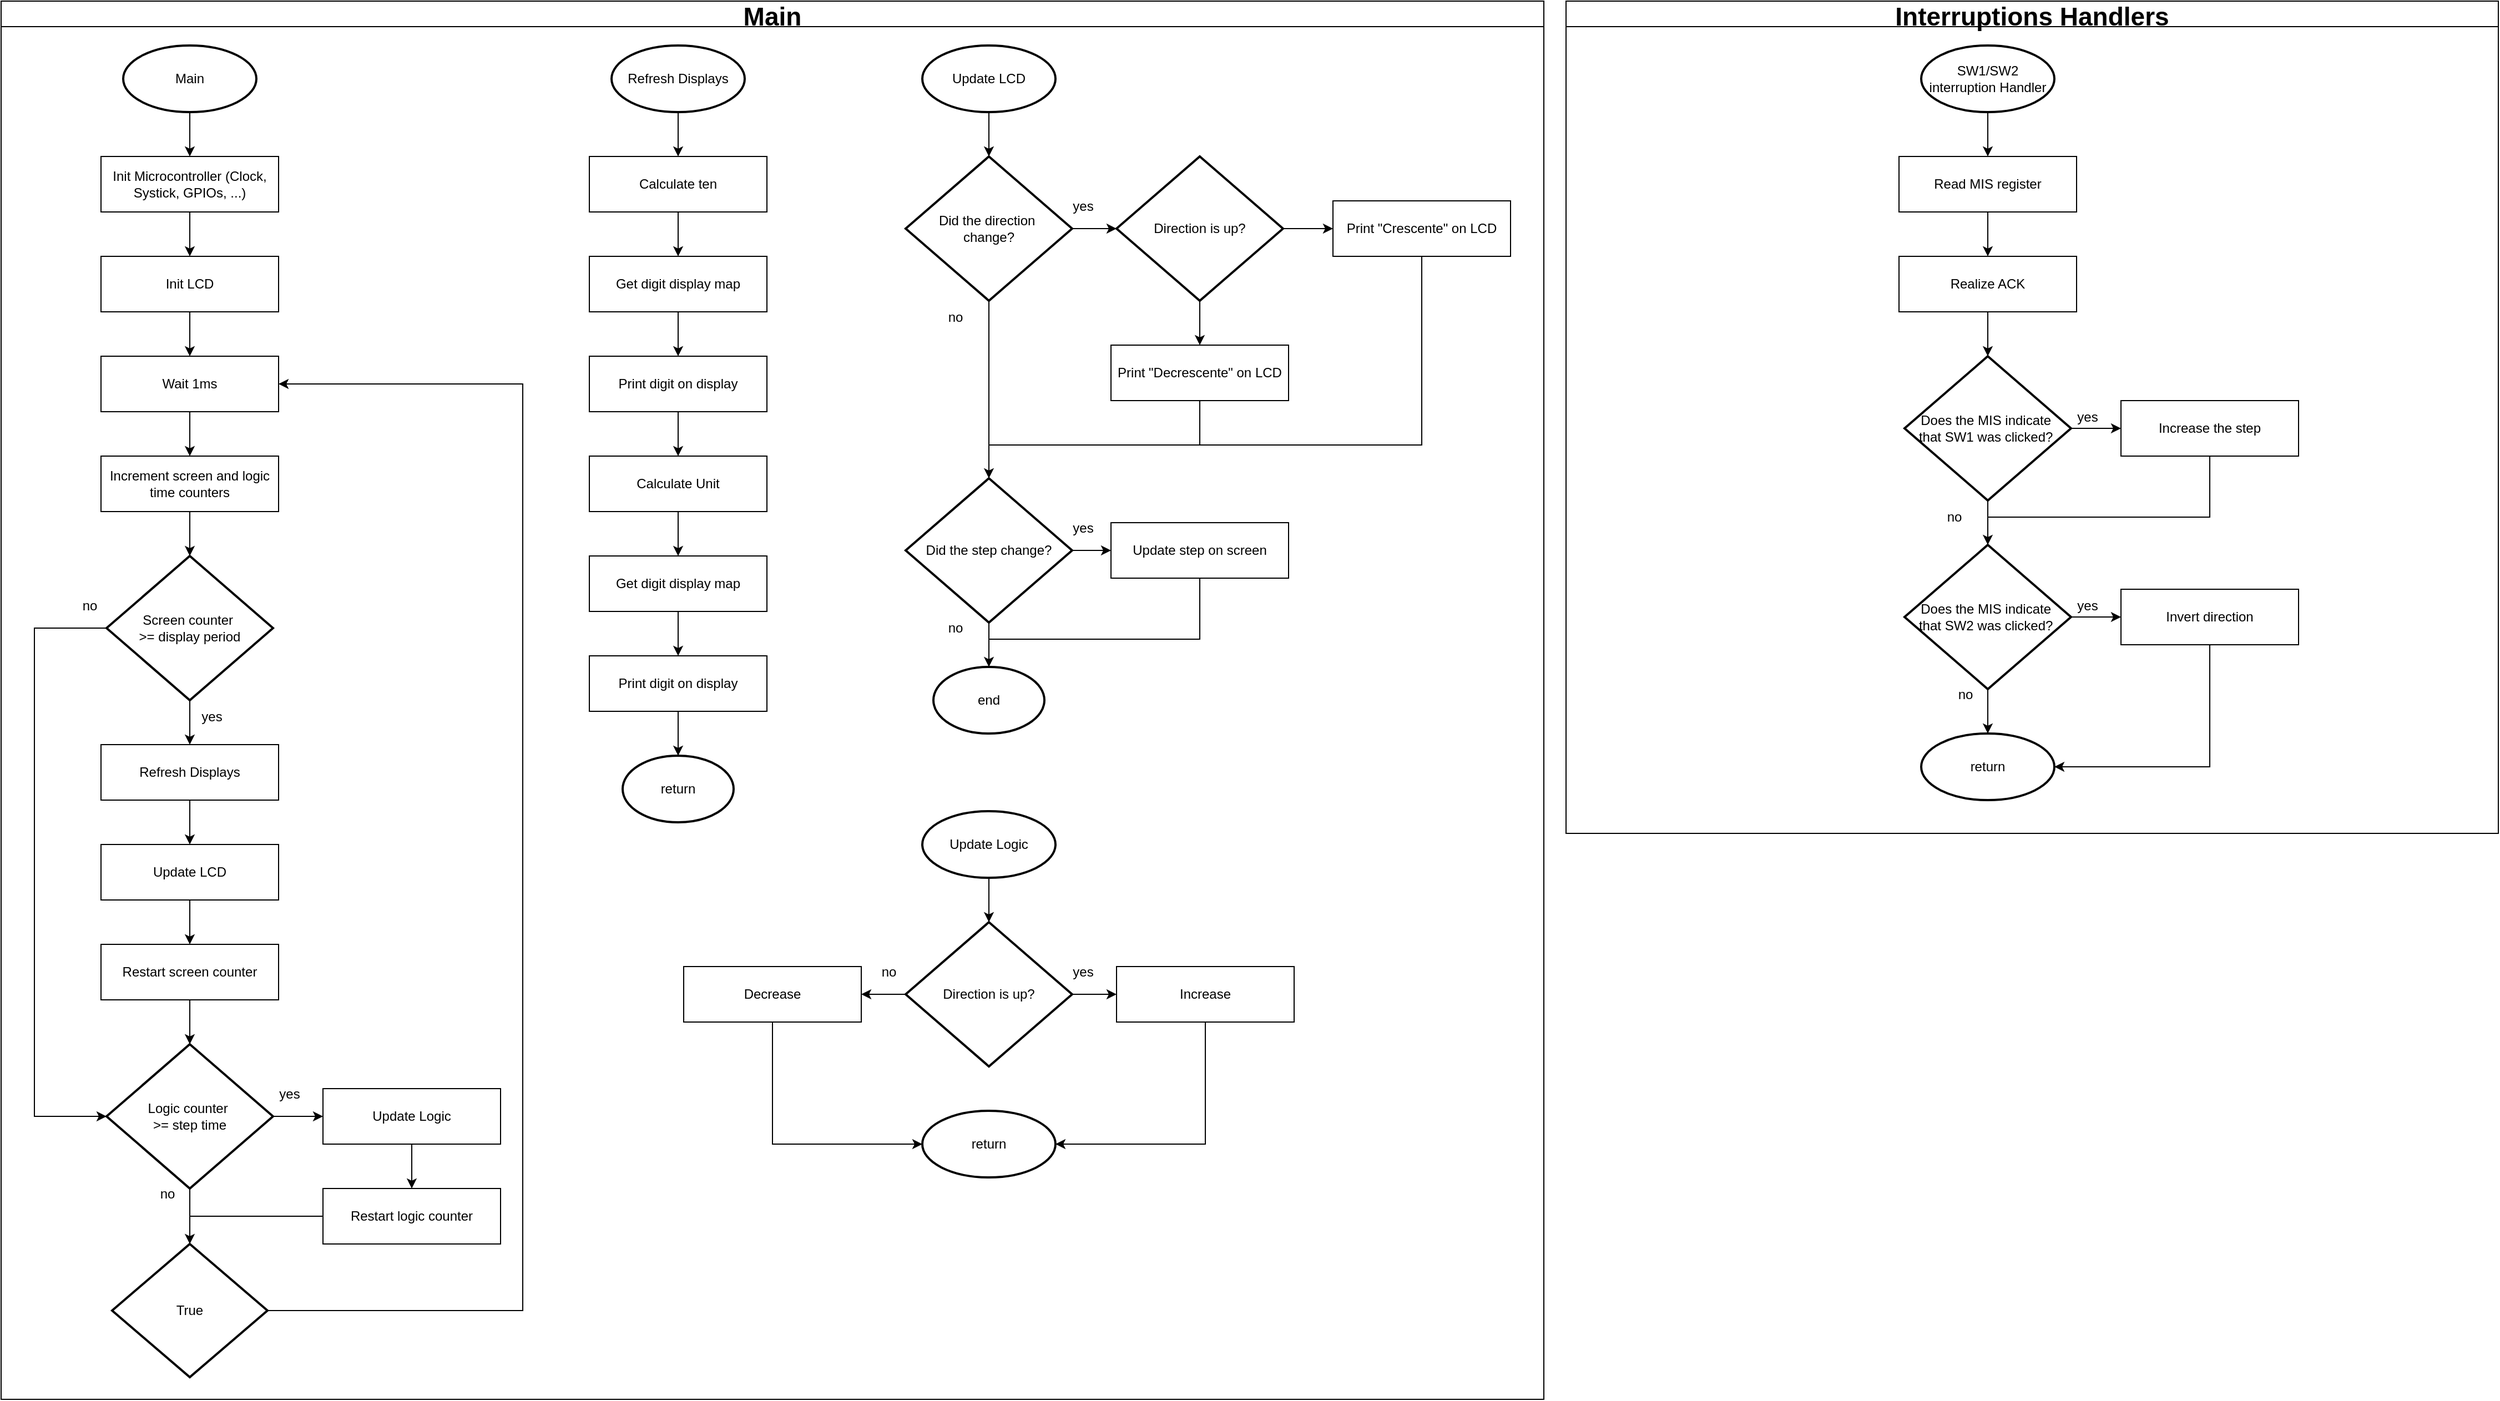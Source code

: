 <mxfile version="27.0.2">
  <diagram name="Page-1" id="6HSeeLaFvIibp3aERTPF">
    <mxGraphModel dx="3565" dy="3203" grid="1" gridSize="10" guides="1" tooltips="1" connect="1" arrows="1" fold="1" page="1" pageScale="1" pageWidth="850" pageHeight="1100" math="0" shadow="0">
      <root>
        <mxCell id="0" />
        <mxCell id="1" parent="0" />
        <mxCell id="Bswn0Z-sGuJX-8InuWGs-21" style="edgeStyle=orthogonalEdgeStyle;rounded=0;orthogonalLoop=1;jettySize=auto;html=1;exitX=0.5;exitY=1;exitDx=0;exitDy=0;exitPerimeter=0;entryX=0.5;entryY=0;entryDx=0;entryDy=0;" edge="1" parent="1" source="Bswn0Z-sGuJX-8InuWGs-4" target="Bswn0Z-sGuJX-8InuWGs-6">
          <mxGeometry relative="1" as="geometry" />
        </mxCell>
        <mxCell id="Bswn0Z-sGuJX-8InuWGs-4" value="Main" style="strokeWidth=2;html=1;shape=mxgraph.flowchart.start_1;whiteSpace=wrap;" vertex="1" parent="1">
          <mxGeometry x="120" y="20" width="120" height="60" as="geometry" />
        </mxCell>
        <mxCell id="Bswn0Z-sGuJX-8InuWGs-22" style="edgeStyle=orthogonalEdgeStyle;rounded=0;orthogonalLoop=1;jettySize=auto;html=1;exitX=0.5;exitY=1;exitDx=0;exitDy=0;entryX=0.5;entryY=0;entryDx=0;entryDy=0;" edge="1" parent="1" source="Bswn0Z-sGuJX-8InuWGs-6" target="Bswn0Z-sGuJX-8InuWGs-8">
          <mxGeometry relative="1" as="geometry" />
        </mxCell>
        <mxCell id="Bswn0Z-sGuJX-8InuWGs-6" value="Init Microcontroller (Clock, Systick, GPIOs, ...)" style="html=1;dashed=0;whiteSpace=wrap;" vertex="1" parent="1">
          <mxGeometry x="100" y="120" width="160" height="50" as="geometry" />
        </mxCell>
        <mxCell id="Bswn0Z-sGuJX-8InuWGs-23" style="edgeStyle=orthogonalEdgeStyle;rounded=0;orthogonalLoop=1;jettySize=auto;html=1;exitX=0.5;exitY=1;exitDx=0;exitDy=0;entryX=0.5;entryY=0;entryDx=0;entryDy=0;" edge="1" parent="1" source="Bswn0Z-sGuJX-8InuWGs-8" target="Bswn0Z-sGuJX-8InuWGs-10">
          <mxGeometry relative="1" as="geometry" />
        </mxCell>
        <mxCell id="Bswn0Z-sGuJX-8InuWGs-8" value="Init LCD" style="html=1;dashed=0;whiteSpace=wrap;" vertex="1" parent="1">
          <mxGeometry x="100" y="210" width="160" height="50" as="geometry" />
        </mxCell>
        <mxCell id="Bswn0Z-sGuJX-8InuWGs-24" style="edgeStyle=orthogonalEdgeStyle;rounded=0;orthogonalLoop=1;jettySize=auto;html=1;exitX=0.5;exitY=1;exitDx=0;exitDy=0;entryX=0.5;entryY=0;entryDx=0;entryDy=0;" edge="1" parent="1" source="Bswn0Z-sGuJX-8InuWGs-10" target="Bswn0Z-sGuJX-8InuWGs-12">
          <mxGeometry relative="1" as="geometry" />
        </mxCell>
        <mxCell id="Bswn0Z-sGuJX-8InuWGs-10" value="Wait 1ms" style="html=1;dashed=0;whiteSpace=wrap;" vertex="1" parent="1">
          <mxGeometry x="100" y="300" width="160" height="50" as="geometry" />
        </mxCell>
        <mxCell id="Bswn0Z-sGuJX-8InuWGs-12" value="Increment screen and logic time counters" style="html=1;dashed=0;whiteSpace=wrap;" vertex="1" parent="1">
          <mxGeometry x="100" y="390" width="160" height="50" as="geometry" />
        </mxCell>
        <mxCell id="Bswn0Z-sGuJX-8InuWGs-26" style="edgeStyle=orthogonalEdgeStyle;rounded=0;orthogonalLoop=1;jettySize=auto;html=1;exitX=0.5;exitY=1;exitDx=0;exitDy=0;exitPerimeter=0;entryX=0.5;entryY=0;entryDx=0;entryDy=0;" edge="1" parent="1" source="Bswn0Z-sGuJX-8InuWGs-15" target="Bswn0Z-sGuJX-8InuWGs-17">
          <mxGeometry relative="1" as="geometry" />
        </mxCell>
        <mxCell id="Bswn0Z-sGuJX-8InuWGs-30" style="edgeStyle=orthogonalEdgeStyle;rounded=0;orthogonalLoop=1;jettySize=auto;html=1;exitX=0;exitY=0.5;exitDx=0;exitDy=0;exitPerimeter=0;entryX=0;entryY=0.5;entryDx=0;entryDy=0;entryPerimeter=0;" edge="1" parent="1" source="Bswn0Z-sGuJX-8InuWGs-15" target="Bswn0Z-sGuJX-8InuWGs-18">
          <mxGeometry relative="1" as="geometry">
            <mxPoint x="40" y="810.0" as="targetPoint" />
            <Array as="points">
              <mxPoint x="40" y="545" />
              <mxPoint x="40" y="985" />
            </Array>
          </mxGeometry>
        </mxCell>
        <mxCell id="Bswn0Z-sGuJX-8InuWGs-15" value="Screen counter&amp;nbsp;&lt;div&gt;&amp;gt;= display period&lt;/div&gt;" style="strokeWidth=2;html=1;shape=mxgraph.flowchart.decision;whiteSpace=wrap;" vertex="1" parent="1">
          <mxGeometry x="105" y="480" width="150" height="130" as="geometry" />
        </mxCell>
        <mxCell id="Bswn0Z-sGuJX-8InuWGs-40" style="edgeStyle=orthogonalEdgeStyle;rounded=0;orthogonalLoop=1;jettySize=auto;html=1;exitX=0.5;exitY=1;exitDx=0;exitDy=0;entryX=0.5;entryY=0;entryDx=0;entryDy=0;" edge="1" parent="1" source="Bswn0Z-sGuJX-8InuWGs-17" target="Bswn0Z-sGuJX-8InuWGs-39">
          <mxGeometry relative="1" as="geometry" />
        </mxCell>
        <mxCell id="Bswn0Z-sGuJX-8InuWGs-17" value="Refresh Displays" style="html=1;dashed=0;whiteSpace=wrap;" vertex="1" parent="1">
          <mxGeometry x="100" y="650" width="160" height="50" as="geometry" />
        </mxCell>
        <mxCell id="Bswn0Z-sGuJX-8InuWGs-108" style="edgeStyle=orthogonalEdgeStyle;rounded=0;orthogonalLoop=1;jettySize=auto;html=1;exitX=1;exitY=0.5;exitDx=0;exitDy=0;exitPerimeter=0;entryX=0;entryY=0.5;entryDx=0;entryDy=0;" edge="1" parent="1" source="Bswn0Z-sGuJX-8InuWGs-18" target="Bswn0Z-sGuJX-8InuWGs-19">
          <mxGeometry relative="1" as="geometry" />
        </mxCell>
        <mxCell id="Bswn0Z-sGuJX-8InuWGs-18" value="Logic counter&amp;nbsp;&lt;div&gt;&amp;gt;= step time&lt;/div&gt;" style="strokeWidth=2;html=1;shape=mxgraph.flowchart.decision;whiteSpace=wrap;" vertex="1" parent="1">
          <mxGeometry x="105" y="920" width="150" height="130" as="geometry" />
        </mxCell>
        <mxCell id="Bswn0Z-sGuJX-8InuWGs-109" style="edgeStyle=orthogonalEdgeStyle;rounded=0;orthogonalLoop=1;jettySize=auto;html=1;exitX=0.5;exitY=1;exitDx=0;exitDy=0;entryX=0.5;entryY=0;entryDx=0;entryDy=0;" edge="1" parent="1" source="Bswn0Z-sGuJX-8InuWGs-19" target="Bswn0Z-sGuJX-8InuWGs-50">
          <mxGeometry relative="1" as="geometry" />
        </mxCell>
        <mxCell id="Bswn0Z-sGuJX-8InuWGs-19" value="Update Logic" style="html=1;dashed=0;whiteSpace=wrap;" vertex="1" parent="1">
          <mxGeometry x="300" y="960" width="160" height="50" as="geometry" />
        </mxCell>
        <mxCell id="Bswn0Z-sGuJX-8InuWGs-25" style="edgeStyle=orthogonalEdgeStyle;rounded=0;orthogonalLoop=1;jettySize=auto;html=1;exitX=0.5;exitY=1;exitDx=0;exitDy=0;entryX=0.5;entryY=0;entryDx=0;entryDy=0;entryPerimeter=0;" edge="1" parent="1" source="Bswn0Z-sGuJX-8InuWGs-12" target="Bswn0Z-sGuJX-8InuWGs-15">
          <mxGeometry relative="1" as="geometry" />
        </mxCell>
        <mxCell id="Bswn0Z-sGuJX-8InuWGs-35" style="edgeStyle=orthogonalEdgeStyle;rounded=0;orthogonalLoop=1;jettySize=auto;html=1;exitX=1;exitY=0.5;exitDx=0;exitDy=0;exitPerimeter=0;entryX=1;entryY=0.5;entryDx=0;entryDy=0;" edge="1" parent="1" source="Bswn0Z-sGuJX-8InuWGs-34" target="Bswn0Z-sGuJX-8InuWGs-10">
          <mxGeometry relative="1" as="geometry">
            <Array as="points">
              <mxPoint x="480" y="1160" />
              <mxPoint x="480" y="325" />
            </Array>
          </mxGeometry>
        </mxCell>
        <mxCell id="Bswn0Z-sGuJX-8InuWGs-34" value="True" style="strokeWidth=2;html=1;shape=mxgraph.flowchart.decision;whiteSpace=wrap;" vertex="1" parent="1">
          <mxGeometry x="110" y="1100" width="140" height="120" as="geometry" />
        </mxCell>
        <mxCell id="Bswn0Z-sGuJX-8InuWGs-36" value="no" style="text;html=1;align=center;verticalAlign=middle;whiteSpace=wrap;rounded=0;" vertex="1" parent="1">
          <mxGeometry x="60" y="510" width="60" height="30" as="geometry" />
        </mxCell>
        <mxCell id="Bswn0Z-sGuJX-8InuWGs-38" value="yes" style="text;html=1;align=center;verticalAlign=middle;whiteSpace=wrap;rounded=0;" vertex="1" parent="1">
          <mxGeometry x="170" y="610" width="60" height="30" as="geometry" />
        </mxCell>
        <mxCell id="Bswn0Z-sGuJX-8InuWGs-46" style="edgeStyle=orthogonalEdgeStyle;rounded=0;orthogonalLoop=1;jettySize=auto;html=1;exitX=0.5;exitY=1;exitDx=0;exitDy=0;entryX=0.5;entryY=0;entryDx=0;entryDy=0;" edge="1" parent="1" source="Bswn0Z-sGuJX-8InuWGs-39" target="Bswn0Z-sGuJX-8InuWGs-44">
          <mxGeometry relative="1" as="geometry" />
        </mxCell>
        <mxCell id="Bswn0Z-sGuJX-8InuWGs-39" value="Update LCD" style="html=1;dashed=0;whiteSpace=wrap;" vertex="1" parent="1">
          <mxGeometry x="100" y="740" width="160" height="50" as="geometry" />
        </mxCell>
        <mxCell id="Bswn0Z-sGuJX-8InuWGs-47" style="edgeStyle=orthogonalEdgeStyle;rounded=0;orthogonalLoop=1;jettySize=auto;html=1;exitX=0.5;exitY=1;exitDx=0;exitDy=0;" edge="1" parent="1" source="Bswn0Z-sGuJX-8InuWGs-44">
          <mxGeometry relative="1" as="geometry">
            <mxPoint x="180" y="920" as="targetPoint" />
          </mxGeometry>
        </mxCell>
        <mxCell id="Bswn0Z-sGuJX-8InuWGs-44" value="Restart screen counter" style="html=1;dashed=0;whiteSpace=wrap;" vertex="1" parent="1">
          <mxGeometry x="100" y="830" width="160" height="50" as="geometry" />
        </mxCell>
        <mxCell id="Bswn0Z-sGuJX-8InuWGs-111" style="edgeStyle=orthogonalEdgeStyle;rounded=0;orthogonalLoop=1;jettySize=auto;html=1;exitX=0;exitY=0.5;exitDx=0;exitDy=0;endArrow=none;startFill=0;" edge="1" parent="1" source="Bswn0Z-sGuJX-8InuWGs-50">
          <mxGeometry relative="1" as="geometry">
            <mxPoint x="180" y="1075" as="targetPoint" />
          </mxGeometry>
        </mxCell>
        <mxCell id="Bswn0Z-sGuJX-8InuWGs-50" value="Restart logic counter" style="html=1;dashed=0;whiteSpace=wrap;" vertex="1" parent="1">
          <mxGeometry x="300" y="1050" width="160" height="50" as="geometry" />
        </mxCell>
        <mxCell id="Bswn0Z-sGuJX-8InuWGs-63" style="edgeStyle=orthogonalEdgeStyle;rounded=0;orthogonalLoop=1;jettySize=auto;html=1;exitX=0.5;exitY=1;exitDx=0;exitDy=0;exitPerimeter=0;entryX=0.5;entryY=0;entryDx=0;entryDy=0;" edge="1" parent="1" source="Bswn0Z-sGuJX-8InuWGs-54" target="Bswn0Z-sGuJX-8InuWGs-56">
          <mxGeometry relative="1" as="geometry" />
        </mxCell>
        <mxCell id="Bswn0Z-sGuJX-8InuWGs-54" value="Refresh Displays" style="strokeWidth=2;html=1;shape=mxgraph.flowchart.start_1;whiteSpace=wrap;" vertex="1" parent="1">
          <mxGeometry x="560" y="20" width="120" height="60" as="geometry" />
        </mxCell>
        <mxCell id="Bswn0Z-sGuJX-8InuWGs-64" style="edgeStyle=orthogonalEdgeStyle;rounded=0;orthogonalLoop=1;jettySize=auto;html=1;exitX=0.5;exitY=1;exitDx=0;exitDy=0;entryX=0.5;entryY=0;entryDx=0;entryDy=0;" edge="1" parent="1" source="Bswn0Z-sGuJX-8InuWGs-56" target="Bswn0Z-sGuJX-8InuWGs-57">
          <mxGeometry relative="1" as="geometry" />
        </mxCell>
        <mxCell id="Bswn0Z-sGuJX-8InuWGs-56" value="Calculate ten" style="html=1;dashed=0;whiteSpace=wrap;" vertex="1" parent="1">
          <mxGeometry x="540" y="120" width="160" height="50" as="geometry" />
        </mxCell>
        <mxCell id="Bswn0Z-sGuJX-8InuWGs-65" style="edgeStyle=orthogonalEdgeStyle;rounded=0;orthogonalLoop=1;jettySize=auto;html=1;exitX=0.5;exitY=1;exitDx=0;exitDy=0;entryX=0.5;entryY=0;entryDx=0;entryDy=0;" edge="1" parent="1" source="Bswn0Z-sGuJX-8InuWGs-57" target="Bswn0Z-sGuJX-8InuWGs-58">
          <mxGeometry relative="1" as="geometry" />
        </mxCell>
        <mxCell id="Bswn0Z-sGuJX-8InuWGs-57" value="Get digit display map" style="html=1;dashed=0;whiteSpace=wrap;" vertex="1" parent="1">
          <mxGeometry x="540" y="210" width="160" height="50" as="geometry" />
        </mxCell>
        <mxCell id="Bswn0Z-sGuJX-8InuWGs-66" style="edgeStyle=orthogonalEdgeStyle;rounded=0;orthogonalLoop=1;jettySize=auto;html=1;exitX=0.5;exitY=1;exitDx=0;exitDy=0;" edge="1" parent="1" source="Bswn0Z-sGuJX-8InuWGs-58" target="Bswn0Z-sGuJX-8InuWGs-59">
          <mxGeometry relative="1" as="geometry" />
        </mxCell>
        <mxCell id="Bswn0Z-sGuJX-8InuWGs-58" value="Print digit on display" style="html=1;dashed=0;whiteSpace=wrap;" vertex="1" parent="1">
          <mxGeometry x="540" y="300" width="160" height="50" as="geometry" />
        </mxCell>
        <mxCell id="Bswn0Z-sGuJX-8InuWGs-67" style="edgeStyle=orthogonalEdgeStyle;rounded=0;orthogonalLoop=1;jettySize=auto;html=1;exitX=0.5;exitY=1;exitDx=0;exitDy=0;entryX=0.5;entryY=0;entryDx=0;entryDy=0;" edge="1" parent="1" source="Bswn0Z-sGuJX-8InuWGs-59" target="Bswn0Z-sGuJX-8InuWGs-60">
          <mxGeometry relative="1" as="geometry" />
        </mxCell>
        <mxCell id="Bswn0Z-sGuJX-8InuWGs-59" value="Calculate Unit" style="html=1;dashed=0;whiteSpace=wrap;" vertex="1" parent="1">
          <mxGeometry x="540" y="390" width="160" height="50" as="geometry" />
        </mxCell>
        <mxCell id="Bswn0Z-sGuJX-8InuWGs-68" style="edgeStyle=orthogonalEdgeStyle;rounded=0;orthogonalLoop=1;jettySize=auto;html=1;exitX=0.5;exitY=1;exitDx=0;exitDy=0;entryX=0.5;entryY=0;entryDx=0;entryDy=0;" edge="1" parent="1" source="Bswn0Z-sGuJX-8InuWGs-60" target="Bswn0Z-sGuJX-8InuWGs-61">
          <mxGeometry relative="1" as="geometry" />
        </mxCell>
        <mxCell id="Bswn0Z-sGuJX-8InuWGs-60" value="Get digit display map" style="html=1;dashed=0;whiteSpace=wrap;" vertex="1" parent="1">
          <mxGeometry x="540" y="480" width="160" height="50" as="geometry" />
        </mxCell>
        <mxCell id="Bswn0Z-sGuJX-8InuWGs-61" value="Print digit on display" style="html=1;dashed=0;whiteSpace=wrap;" vertex="1" parent="1">
          <mxGeometry x="540" y="570" width="160" height="50" as="geometry" />
        </mxCell>
        <mxCell id="Bswn0Z-sGuJX-8InuWGs-62" value="return" style="strokeWidth=2;html=1;shape=mxgraph.flowchart.start_1;whiteSpace=wrap;" vertex="1" parent="1">
          <mxGeometry x="570" y="660" width="100" height="60" as="geometry" />
        </mxCell>
        <mxCell id="Bswn0Z-sGuJX-8InuWGs-69" style="edgeStyle=orthogonalEdgeStyle;rounded=0;orthogonalLoop=1;jettySize=auto;html=1;exitX=0.5;exitY=1;exitDx=0;exitDy=0;entryX=0.5;entryY=0;entryDx=0;entryDy=0;entryPerimeter=0;" edge="1" parent="1" source="Bswn0Z-sGuJX-8InuWGs-61" target="Bswn0Z-sGuJX-8InuWGs-62">
          <mxGeometry relative="1" as="geometry" />
        </mxCell>
        <mxCell id="Bswn0Z-sGuJX-8InuWGs-72" value="Update LCD" style="strokeWidth=2;html=1;shape=mxgraph.flowchart.start_1;whiteSpace=wrap;" vertex="1" parent="1">
          <mxGeometry x="840" y="20" width="120" height="60" as="geometry" />
        </mxCell>
        <mxCell id="Bswn0Z-sGuJX-8InuWGs-74" value="Did the direction&amp;nbsp;&lt;div&gt;change?&lt;/div&gt;" style="strokeWidth=2;html=1;shape=mxgraph.flowchart.decision;whiteSpace=wrap;" vertex="1" parent="1">
          <mxGeometry x="825" y="120" width="150" height="130" as="geometry" />
        </mxCell>
        <mxCell id="Bswn0Z-sGuJX-8InuWGs-104" style="edgeStyle=orthogonalEdgeStyle;rounded=0;orthogonalLoop=1;jettySize=auto;html=1;exitX=1;exitY=0.5;exitDx=0;exitDy=0;exitPerimeter=0;entryX=0;entryY=0.5;entryDx=0;entryDy=0;" edge="1" parent="1" source="Bswn0Z-sGuJX-8InuWGs-78" target="Bswn0Z-sGuJX-8InuWGs-85">
          <mxGeometry relative="1" as="geometry" />
        </mxCell>
        <mxCell id="Bswn0Z-sGuJX-8InuWGs-78" value="Did the step change?" style="strokeWidth=2;html=1;shape=mxgraph.flowchart.decision;whiteSpace=wrap;" vertex="1" parent="1">
          <mxGeometry x="825" y="410" width="150" height="130" as="geometry" />
        </mxCell>
        <mxCell id="Bswn0Z-sGuJX-8InuWGs-105" style="edgeStyle=orthogonalEdgeStyle;rounded=0;orthogonalLoop=1;jettySize=auto;html=1;exitX=0.5;exitY=1;exitDx=0;exitDy=0;endArrow=none;startFill=0;" edge="1" parent="1">
          <mxGeometry relative="1" as="geometry">
            <mxPoint x="900" y="554.97" as="targetPoint" />
            <mxPoint x="1090" y="494.97" as="sourcePoint" />
            <Array as="points">
              <mxPoint x="1090" y="554.97" />
            </Array>
          </mxGeometry>
        </mxCell>
        <mxCell id="Bswn0Z-sGuJX-8InuWGs-85" value="Update step on screen" style="html=1;dashed=0;whiteSpace=wrap;" vertex="1" parent="1">
          <mxGeometry x="1010" y="450" width="160" height="50" as="geometry" />
        </mxCell>
        <mxCell id="Bswn0Z-sGuJX-8InuWGs-93" style="edgeStyle=orthogonalEdgeStyle;rounded=0;orthogonalLoop=1;jettySize=auto;html=1;exitX=1;exitY=0.5;exitDx=0;exitDy=0;exitPerimeter=0;entryX=0;entryY=0.5;entryDx=0;entryDy=0;" edge="1" parent="1" source="Bswn0Z-sGuJX-8InuWGs-88" target="Bswn0Z-sGuJX-8InuWGs-89">
          <mxGeometry relative="1" as="geometry" />
        </mxCell>
        <mxCell id="Bswn0Z-sGuJX-8InuWGs-94" style="edgeStyle=orthogonalEdgeStyle;rounded=0;orthogonalLoop=1;jettySize=auto;html=1;exitX=0.5;exitY=1;exitDx=0;exitDy=0;exitPerimeter=0;entryX=0.5;entryY=0;entryDx=0;entryDy=0;" edge="1" parent="1" source="Bswn0Z-sGuJX-8InuWGs-88" target="Bswn0Z-sGuJX-8InuWGs-90">
          <mxGeometry relative="1" as="geometry" />
        </mxCell>
        <mxCell id="Bswn0Z-sGuJX-8InuWGs-88" value="Direction is up?" style="strokeWidth=2;html=1;shape=mxgraph.flowchart.decision;whiteSpace=wrap;" vertex="1" parent="1">
          <mxGeometry x="1015" y="120" width="150" height="130" as="geometry" />
        </mxCell>
        <mxCell id="Bswn0Z-sGuJX-8InuWGs-98" style="edgeStyle=orthogonalEdgeStyle;rounded=0;orthogonalLoop=1;jettySize=auto;html=1;exitX=0.5;exitY=1;exitDx=0;exitDy=0;endArrow=none;startFill=0;" edge="1" parent="1" source="Bswn0Z-sGuJX-8InuWGs-89">
          <mxGeometry relative="1" as="geometry">
            <mxPoint x="1090" y="380" as="targetPoint" />
            <mxPoint x="1290" y="230" as="sourcePoint" />
            <Array as="points">
              <mxPoint x="1290" y="380" />
            </Array>
          </mxGeometry>
        </mxCell>
        <mxCell id="Bswn0Z-sGuJX-8InuWGs-89" value="Print &quot;Crescente&quot; on LCD" style="html=1;dashed=0;whiteSpace=wrap;" vertex="1" parent="1">
          <mxGeometry x="1210" y="160" width="160" height="50" as="geometry" />
        </mxCell>
        <mxCell id="Bswn0Z-sGuJX-8InuWGs-100" style="edgeStyle=orthogonalEdgeStyle;rounded=0;orthogonalLoop=1;jettySize=auto;html=1;exitX=0.5;exitY=1;exitDx=0;exitDy=0;endArrow=none;startFill=0;" edge="1" parent="1" source="Bswn0Z-sGuJX-8InuWGs-90">
          <mxGeometry relative="1" as="geometry">
            <mxPoint x="900" y="380" as="targetPoint" />
            <Array as="points">
              <mxPoint x="1090" y="380" />
            </Array>
          </mxGeometry>
        </mxCell>
        <mxCell id="Bswn0Z-sGuJX-8InuWGs-90" value="Print &quot;Decrescente&quot; on LCD" style="html=1;dashed=0;whiteSpace=wrap;" vertex="1" parent="1">
          <mxGeometry x="1010" y="290" width="160" height="50" as="geometry" />
        </mxCell>
        <mxCell id="Bswn0Z-sGuJX-8InuWGs-91" style="edgeStyle=orthogonalEdgeStyle;rounded=0;orthogonalLoop=1;jettySize=auto;html=1;exitX=0.5;exitY=1;exitDx=0;exitDy=0;exitPerimeter=0;entryX=0.5;entryY=0;entryDx=0;entryDy=0;entryPerimeter=0;" edge="1" parent="1" source="Bswn0Z-sGuJX-8InuWGs-74" target="Bswn0Z-sGuJX-8InuWGs-78">
          <mxGeometry relative="1" as="geometry" />
        </mxCell>
        <mxCell id="Bswn0Z-sGuJX-8InuWGs-92" style="edgeStyle=orthogonalEdgeStyle;rounded=0;orthogonalLoop=1;jettySize=auto;html=1;exitX=1;exitY=0.5;exitDx=0;exitDy=0;exitPerimeter=0;entryX=0;entryY=0.5;entryDx=0;entryDy=0;entryPerimeter=0;" edge="1" parent="1" source="Bswn0Z-sGuJX-8InuWGs-74" target="Bswn0Z-sGuJX-8InuWGs-88">
          <mxGeometry relative="1" as="geometry" />
        </mxCell>
        <mxCell id="Bswn0Z-sGuJX-8InuWGs-101" style="edgeStyle=orthogonalEdgeStyle;rounded=0;orthogonalLoop=1;jettySize=auto;html=1;exitX=0.5;exitY=1;exitDx=0;exitDy=0;exitPerimeter=0;entryX=0.5;entryY=0;entryDx=0;entryDy=0;entryPerimeter=0;" edge="1" parent="1" source="Bswn0Z-sGuJX-8InuWGs-72" target="Bswn0Z-sGuJX-8InuWGs-74">
          <mxGeometry relative="1" as="geometry" />
        </mxCell>
        <mxCell id="Bswn0Z-sGuJX-8InuWGs-102" value="end" style="strokeWidth=2;html=1;shape=mxgraph.flowchart.start_1;whiteSpace=wrap;" vertex="1" parent="1">
          <mxGeometry x="850" y="580" width="100" height="60" as="geometry" />
        </mxCell>
        <mxCell id="Bswn0Z-sGuJX-8InuWGs-103" style="edgeStyle=orthogonalEdgeStyle;rounded=0;orthogonalLoop=1;jettySize=auto;html=1;exitX=0.5;exitY=1;exitDx=0;exitDy=0;exitPerimeter=0;entryX=0.5;entryY=0;entryDx=0;entryDy=0;entryPerimeter=0;" edge="1" parent="1" source="Bswn0Z-sGuJX-8InuWGs-78" target="Bswn0Z-sGuJX-8InuWGs-102">
          <mxGeometry relative="1" as="geometry" />
        </mxCell>
        <mxCell id="Bswn0Z-sGuJX-8InuWGs-106" value="yes" style="text;html=1;align=center;verticalAlign=middle;whiteSpace=wrap;rounded=0;" vertex="1" parent="1">
          <mxGeometry x="955" y="150" width="60" height="30" as="geometry" />
        </mxCell>
        <mxCell id="Bswn0Z-sGuJX-8InuWGs-107" value="no" style="text;html=1;align=center;verticalAlign=middle;whiteSpace=wrap;rounded=0;" vertex="1" parent="1">
          <mxGeometry x="840" y="250" width="60" height="30" as="geometry" />
        </mxCell>
        <mxCell id="Bswn0Z-sGuJX-8InuWGs-110" style="edgeStyle=orthogonalEdgeStyle;rounded=0;orthogonalLoop=1;jettySize=auto;html=1;exitX=0.5;exitY=1;exitDx=0;exitDy=0;exitPerimeter=0;entryX=0.5;entryY=0;entryDx=0;entryDy=0;entryPerimeter=0;" edge="1" parent="1" source="Bswn0Z-sGuJX-8InuWGs-18" target="Bswn0Z-sGuJX-8InuWGs-34">
          <mxGeometry relative="1" as="geometry" />
        </mxCell>
        <mxCell id="Bswn0Z-sGuJX-8InuWGs-112" value="yes" style="text;html=1;align=center;verticalAlign=middle;whiteSpace=wrap;rounded=0;" vertex="1" parent="1">
          <mxGeometry x="240" y="950" width="60" height="30" as="geometry" />
        </mxCell>
        <mxCell id="Bswn0Z-sGuJX-8InuWGs-113" value="no" style="text;html=1;align=center;verticalAlign=middle;whiteSpace=wrap;rounded=0;" vertex="1" parent="1">
          <mxGeometry x="130" y="1040" width="60" height="30" as="geometry" />
        </mxCell>
        <mxCell id="Bswn0Z-sGuJX-8InuWGs-114" value="yes" style="text;html=1;align=center;verticalAlign=middle;whiteSpace=wrap;rounded=0;" vertex="1" parent="1">
          <mxGeometry x="955" y="440" width="60" height="30" as="geometry" />
        </mxCell>
        <mxCell id="Bswn0Z-sGuJX-8InuWGs-115" value="no" style="text;html=1;align=center;verticalAlign=middle;whiteSpace=wrap;rounded=0;" vertex="1" parent="1">
          <mxGeometry x="840" y="530" width="60" height="30" as="geometry" />
        </mxCell>
        <mxCell id="Bswn0Z-sGuJX-8InuWGs-116" value="Update Logic" style="strokeWidth=2;html=1;shape=mxgraph.flowchart.start_1;whiteSpace=wrap;" vertex="1" parent="1">
          <mxGeometry x="840" y="710" width="120" height="60" as="geometry" />
        </mxCell>
        <mxCell id="Bswn0Z-sGuJX-8InuWGs-120" style="edgeStyle=orthogonalEdgeStyle;rounded=0;orthogonalLoop=1;jettySize=auto;html=1;exitX=0;exitY=0.5;exitDx=0;exitDy=0;exitPerimeter=0;entryX=1;entryY=0.5;entryDx=0;entryDy=0;" edge="1" parent="1" source="Bswn0Z-sGuJX-8InuWGs-117" target="Bswn0Z-sGuJX-8InuWGs-118">
          <mxGeometry relative="1" as="geometry" />
        </mxCell>
        <mxCell id="Bswn0Z-sGuJX-8InuWGs-121" style="edgeStyle=orthogonalEdgeStyle;rounded=0;orthogonalLoop=1;jettySize=auto;html=1;exitX=1;exitY=0.5;exitDx=0;exitDy=0;exitPerimeter=0;entryX=0;entryY=0.5;entryDx=0;entryDy=0;" edge="1" parent="1" source="Bswn0Z-sGuJX-8InuWGs-117" target="Bswn0Z-sGuJX-8InuWGs-119">
          <mxGeometry relative="1" as="geometry" />
        </mxCell>
        <mxCell id="Bswn0Z-sGuJX-8InuWGs-117" value="Direction is up?" style="strokeWidth=2;html=1;shape=mxgraph.flowchart.decision;whiteSpace=wrap;" vertex="1" parent="1">
          <mxGeometry x="825" y="810" width="150" height="130" as="geometry" />
        </mxCell>
        <mxCell id="Bswn0Z-sGuJX-8InuWGs-118" value="Decrease" style="html=1;dashed=0;whiteSpace=wrap;" vertex="1" parent="1">
          <mxGeometry x="625" y="850" width="160" height="50" as="geometry" />
        </mxCell>
        <mxCell id="Bswn0Z-sGuJX-8InuWGs-119" value="Increase" style="html=1;dashed=0;whiteSpace=wrap;" vertex="1" parent="1">
          <mxGeometry x="1015" y="850" width="160" height="50" as="geometry" />
        </mxCell>
        <mxCell id="Bswn0Z-sGuJX-8InuWGs-122" style="edgeStyle=orthogonalEdgeStyle;rounded=0;orthogonalLoop=1;jettySize=auto;html=1;exitX=0.5;exitY=1;exitDx=0;exitDy=0;exitPerimeter=0;entryX=0.5;entryY=0;entryDx=0;entryDy=0;entryPerimeter=0;" edge="1" parent="1" source="Bswn0Z-sGuJX-8InuWGs-116" target="Bswn0Z-sGuJX-8InuWGs-117">
          <mxGeometry relative="1" as="geometry" />
        </mxCell>
        <mxCell id="Bswn0Z-sGuJX-8InuWGs-123" value="return" style="strokeWidth=2;html=1;shape=mxgraph.flowchart.start_1;whiteSpace=wrap;" vertex="1" parent="1">
          <mxGeometry x="840" y="980" width="120" height="60" as="geometry" />
        </mxCell>
        <mxCell id="Bswn0Z-sGuJX-8InuWGs-125" style="edgeStyle=orthogonalEdgeStyle;rounded=0;orthogonalLoop=1;jettySize=auto;html=1;exitX=0.5;exitY=1;exitDx=0;exitDy=0;entryX=0;entryY=0.5;entryDx=0;entryDy=0;entryPerimeter=0;" edge="1" parent="1" source="Bswn0Z-sGuJX-8InuWGs-118" target="Bswn0Z-sGuJX-8InuWGs-123">
          <mxGeometry relative="1" as="geometry" />
        </mxCell>
        <mxCell id="Bswn0Z-sGuJX-8InuWGs-126" style="edgeStyle=orthogonalEdgeStyle;rounded=0;orthogonalLoop=1;jettySize=auto;html=1;exitX=0.5;exitY=1;exitDx=0;exitDy=0;entryX=1;entryY=0.5;entryDx=0;entryDy=0;entryPerimeter=0;" edge="1" parent="1" source="Bswn0Z-sGuJX-8InuWGs-119" target="Bswn0Z-sGuJX-8InuWGs-123">
          <mxGeometry relative="1" as="geometry" />
        </mxCell>
        <mxCell id="Bswn0Z-sGuJX-8InuWGs-127" value="yes" style="text;html=1;align=center;verticalAlign=middle;whiteSpace=wrap;rounded=0;" vertex="1" parent="1">
          <mxGeometry x="955" y="840" width="60" height="30" as="geometry" />
        </mxCell>
        <mxCell id="Bswn0Z-sGuJX-8InuWGs-128" value="no" style="text;html=1;align=center;verticalAlign=middle;whiteSpace=wrap;rounded=0;" vertex="1" parent="1">
          <mxGeometry x="780" y="840" width="60" height="30" as="geometry" />
        </mxCell>
        <mxCell id="Bswn0Z-sGuJX-8InuWGs-142" value="Main" style="swimlane;fontSize=23;strokeColor=default;" vertex="1" parent="1">
          <mxGeometry x="10" y="-20" width="1390" height="1260" as="geometry" />
        </mxCell>
        <mxCell id="Bswn0Z-sGuJX-8InuWGs-169" value="Interruptions Handlers" style="swimlane;fontSize=23;strokeColor=default;" vertex="1" parent="1">
          <mxGeometry x="1420" y="-20" width="840" height="750" as="geometry" />
        </mxCell>
        <mxCell id="Bswn0Z-sGuJX-8InuWGs-153" style="edgeStyle=orthogonalEdgeStyle;rounded=0;orthogonalLoop=1;jettySize=auto;html=1;exitX=0.5;exitY=1;exitDx=0;exitDy=0;exitPerimeter=0;entryX=0.5;entryY=0;entryDx=0;entryDy=0;" edge="1" parent="Bswn0Z-sGuJX-8InuWGs-169" source="Bswn0Z-sGuJX-8InuWGs-129" target="Bswn0Z-sGuJX-8InuWGs-145">
          <mxGeometry relative="1" as="geometry" />
        </mxCell>
        <mxCell id="Bswn0Z-sGuJX-8InuWGs-129" value="SW1/SW2 interruption Handler" style="strokeWidth=2;html=1;shape=mxgraph.flowchart.start_1;whiteSpace=wrap;" vertex="1" parent="Bswn0Z-sGuJX-8InuWGs-169">
          <mxGeometry x="320" y="40" width="120" height="60" as="geometry" />
        </mxCell>
        <mxCell id="Bswn0Z-sGuJX-8InuWGs-154" style="edgeStyle=orthogonalEdgeStyle;rounded=0;orthogonalLoop=1;jettySize=auto;html=1;exitX=0.5;exitY=1;exitDx=0;exitDy=0;entryX=0.5;entryY=0;entryDx=0;entryDy=0;" edge="1" parent="Bswn0Z-sGuJX-8InuWGs-169" source="Bswn0Z-sGuJX-8InuWGs-145" target="Bswn0Z-sGuJX-8InuWGs-146">
          <mxGeometry relative="1" as="geometry" />
        </mxCell>
        <mxCell id="Bswn0Z-sGuJX-8InuWGs-145" value="Read MIS register" style="html=1;dashed=0;whiteSpace=wrap;" vertex="1" parent="Bswn0Z-sGuJX-8InuWGs-169">
          <mxGeometry x="300" y="140" width="160" height="50" as="geometry" />
        </mxCell>
        <mxCell id="Bswn0Z-sGuJX-8InuWGs-146" value="Realize ACK" style="html=1;dashed=0;whiteSpace=wrap;" vertex="1" parent="Bswn0Z-sGuJX-8InuWGs-169">
          <mxGeometry x="300" y="230" width="160" height="50" as="geometry" />
        </mxCell>
        <mxCell id="Bswn0Z-sGuJX-8InuWGs-156" style="edgeStyle=orthogonalEdgeStyle;rounded=0;orthogonalLoop=1;jettySize=auto;html=1;exitX=1;exitY=0.5;exitDx=0;exitDy=0;exitPerimeter=0;entryX=0;entryY=0.5;entryDx=0;entryDy=0;" edge="1" parent="Bswn0Z-sGuJX-8InuWGs-169" source="Bswn0Z-sGuJX-8InuWGs-147" target="Bswn0Z-sGuJX-8InuWGs-148">
          <mxGeometry relative="1" as="geometry" />
        </mxCell>
        <mxCell id="Bswn0Z-sGuJX-8InuWGs-147" value="Does the MIS indicate&amp;nbsp;&lt;div&gt;that SW1 was clicked?&amp;nbsp;&lt;/div&gt;" style="strokeWidth=2;html=1;shape=mxgraph.flowchart.decision;whiteSpace=wrap;" vertex="1" parent="Bswn0Z-sGuJX-8InuWGs-169">
          <mxGeometry x="305" y="320" width="150" height="130" as="geometry" />
        </mxCell>
        <mxCell id="Bswn0Z-sGuJX-8InuWGs-158" style="edgeStyle=orthogonalEdgeStyle;rounded=0;orthogonalLoop=1;jettySize=auto;html=1;exitX=0.5;exitY=1;exitDx=0;exitDy=0;endArrow=none;startFill=0;" edge="1" parent="Bswn0Z-sGuJX-8InuWGs-169">
          <mxGeometry relative="1" as="geometry">
            <mxPoint x="380.0" y="464.97" as="targetPoint" />
            <mxPoint x="580" y="404.97" as="sourcePoint" />
            <Array as="points">
              <mxPoint x="580" y="464.97" />
            </Array>
          </mxGeometry>
        </mxCell>
        <mxCell id="Bswn0Z-sGuJX-8InuWGs-148" value="Increase the step" style="html=1;dashed=0;whiteSpace=wrap;" vertex="1" parent="Bswn0Z-sGuJX-8InuWGs-169">
          <mxGeometry x="500" y="360" width="160" height="50" as="geometry" />
        </mxCell>
        <mxCell id="Bswn0Z-sGuJX-8InuWGs-162" style="edgeStyle=orthogonalEdgeStyle;rounded=0;orthogonalLoop=1;jettySize=auto;html=1;exitX=1;exitY=0.5;exitDx=0;exitDy=0;exitPerimeter=0;entryX=0;entryY=0.5;entryDx=0;entryDy=0;" edge="1" parent="Bswn0Z-sGuJX-8InuWGs-169" source="Bswn0Z-sGuJX-8InuWGs-151" target="Bswn0Z-sGuJX-8InuWGs-152">
          <mxGeometry relative="1" as="geometry" />
        </mxCell>
        <mxCell id="Bswn0Z-sGuJX-8InuWGs-151" value="Does the MIS indicate&amp;nbsp;&lt;div&gt;that SW2 was clicked?&amp;nbsp;&lt;/div&gt;" style="strokeWidth=2;html=1;shape=mxgraph.flowchart.decision;whiteSpace=wrap;" vertex="1" parent="Bswn0Z-sGuJX-8InuWGs-169">
          <mxGeometry x="305" y="490" width="150" height="130" as="geometry" />
        </mxCell>
        <mxCell id="Bswn0Z-sGuJX-8InuWGs-152" value="Invert direction" style="html=1;dashed=0;whiteSpace=wrap;" vertex="1" parent="Bswn0Z-sGuJX-8InuWGs-169">
          <mxGeometry x="500" y="530" width="160" height="50" as="geometry" />
        </mxCell>
        <mxCell id="Bswn0Z-sGuJX-8InuWGs-155" style="edgeStyle=orthogonalEdgeStyle;rounded=0;orthogonalLoop=1;jettySize=auto;html=1;exitX=0.5;exitY=1;exitDx=0;exitDy=0;entryX=0.5;entryY=0;entryDx=0;entryDy=0;entryPerimeter=0;" edge="1" parent="Bswn0Z-sGuJX-8InuWGs-169" source="Bswn0Z-sGuJX-8InuWGs-146" target="Bswn0Z-sGuJX-8InuWGs-147">
          <mxGeometry relative="1" as="geometry" />
        </mxCell>
        <mxCell id="Bswn0Z-sGuJX-8InuWGs-157" style="edgeStyle=orthogonalEdgeStyle;rounded=0;orthogonalLoop=1;jettySize=auto;html=1;exitX=0.5;exitY=1;exitDx=0;exitDy=0;exitPerimeter=0;entryX=0.5;entryY=0;entryDx=0;entryDy=0;entryPerimeter=0;" edge="1" parent="Bswn0Z-sGuJX-8InuWGs-169" source="Bswn0Z-sGuJX-8InuWGs-147" target="Bswn0Z-sGuJX-8InuWGs-151">
          <mxGeometry relative="1" as="geometry" />
        </mxCell>
        <mxCell id="Bswn0Z-sGuJX-8InuWGs-159" value="return" style="strokeWidth=2;html=1;shape=mxgraph.flowchart.start_1;whiteSpace=wrap;" vertex="1" parent="Bswn0Z-sGuJX-8InuWGs-169">
          <mxGeometry x="320" y="660" width="120" height="60" as="geometry" />
        </mxCell>
        <mxCell id="Bswn0Z-sGuJX-8InuWGs-160" style="edgeStyle=orthogonalEdgeStyle;rounded=0;orthogonalLoop=1;jettySize=auto;html=1;exitX=0.5;exitY=1;exitDx=0;exitDy=0;exitPerimeter=0;entryX=0.5;entryY=0;entryDx=0;entryDy=0;entryPerimeter=0;" edge="1" parent="Bswn0Z-sGuJX-8InuWGs-169" source="Bswn0Z-sGuJX-8InuWGs-151" target="Bswn0Z-sGuJX-8InuWGs-159">
          <mxGeometry relative="1" as="geometry" />
        </mxCell>
        <mxCell id="Bswn0Z-sGuJX-8InuWGs-161" style="edgeStyle=orthogonalEdgeStyle;rounded=0;orthogonalLoop=1;jettySize=auto;html=1;exitX=0.5;exitY=1;exitDx=0;exitDy=0;entryX=1;entryY=0.5;entryDx=0;entryDy=0;entryPerimeter=0;" edge="1" parent="Bswn0Z-sGuJX-8InuWGs-169" source="Bswn0Z-sGuJX-8InuWGs-152" target="Bswn0Z-sGuJX-8InuWGs-159">
          <mxGeometry relative="1" as="geometry" />
        </mxCell>
        <mxCell id="Bswn0Z-sGuJX-8InuWGs-163" value="yes" style="text;html=1;align=center;verticalAlign=middle;whiteSpace=wrap;rounded=0;" vertex="1" parent="Bswn0Z-sGuJX-8InuWGs-169">
          <mxGeometry x="440" y="360" width="60" height="30" as="geometry" />
        </mxCell>
        <mxCell id="Bswn0Z-sGuJX-8InuWGs-165" value="no" style="text;html=1;align=center;verticalAlign=middle;whiteSpace=wrap;rounded=0;" vertex="1" parent="Bswn0Z-sGuJX-8InuWGs-169">
          <mxGeometry x="320" y="450" width="60" height="30" as="geometry" />
        </mxCell>
        <mxCell id="Bswn0Z-sGuJX-8InuWGs-166" value="yes" style="text;html=1;align=center;verticalAlign=middle;whiteSpace=wrap;rounded=0;" vertex="1" parent="Bswn0Z-sGuJX-8InuWGs-169">
          <mxGeometry x="440" y="530" width="60" height="30" as="geometry" />
        </mxCell>
        <mxCell id="Bswn0Z-sGuJX-8InuWGs-168" value="no" style="text;html=1;align=center;verticalAlign=middle;whiteSpace=wrap;rounded=0;" vertex="1" parent="Bswn0Z-sGuJX-8InuWGs-169">
          <mxGeometry x="330" y="610" width="60" height="30" as="geometry" />
        </mxCell>
      </root>
    </mxGraphModel>
  </diagram>
</mxfile>
